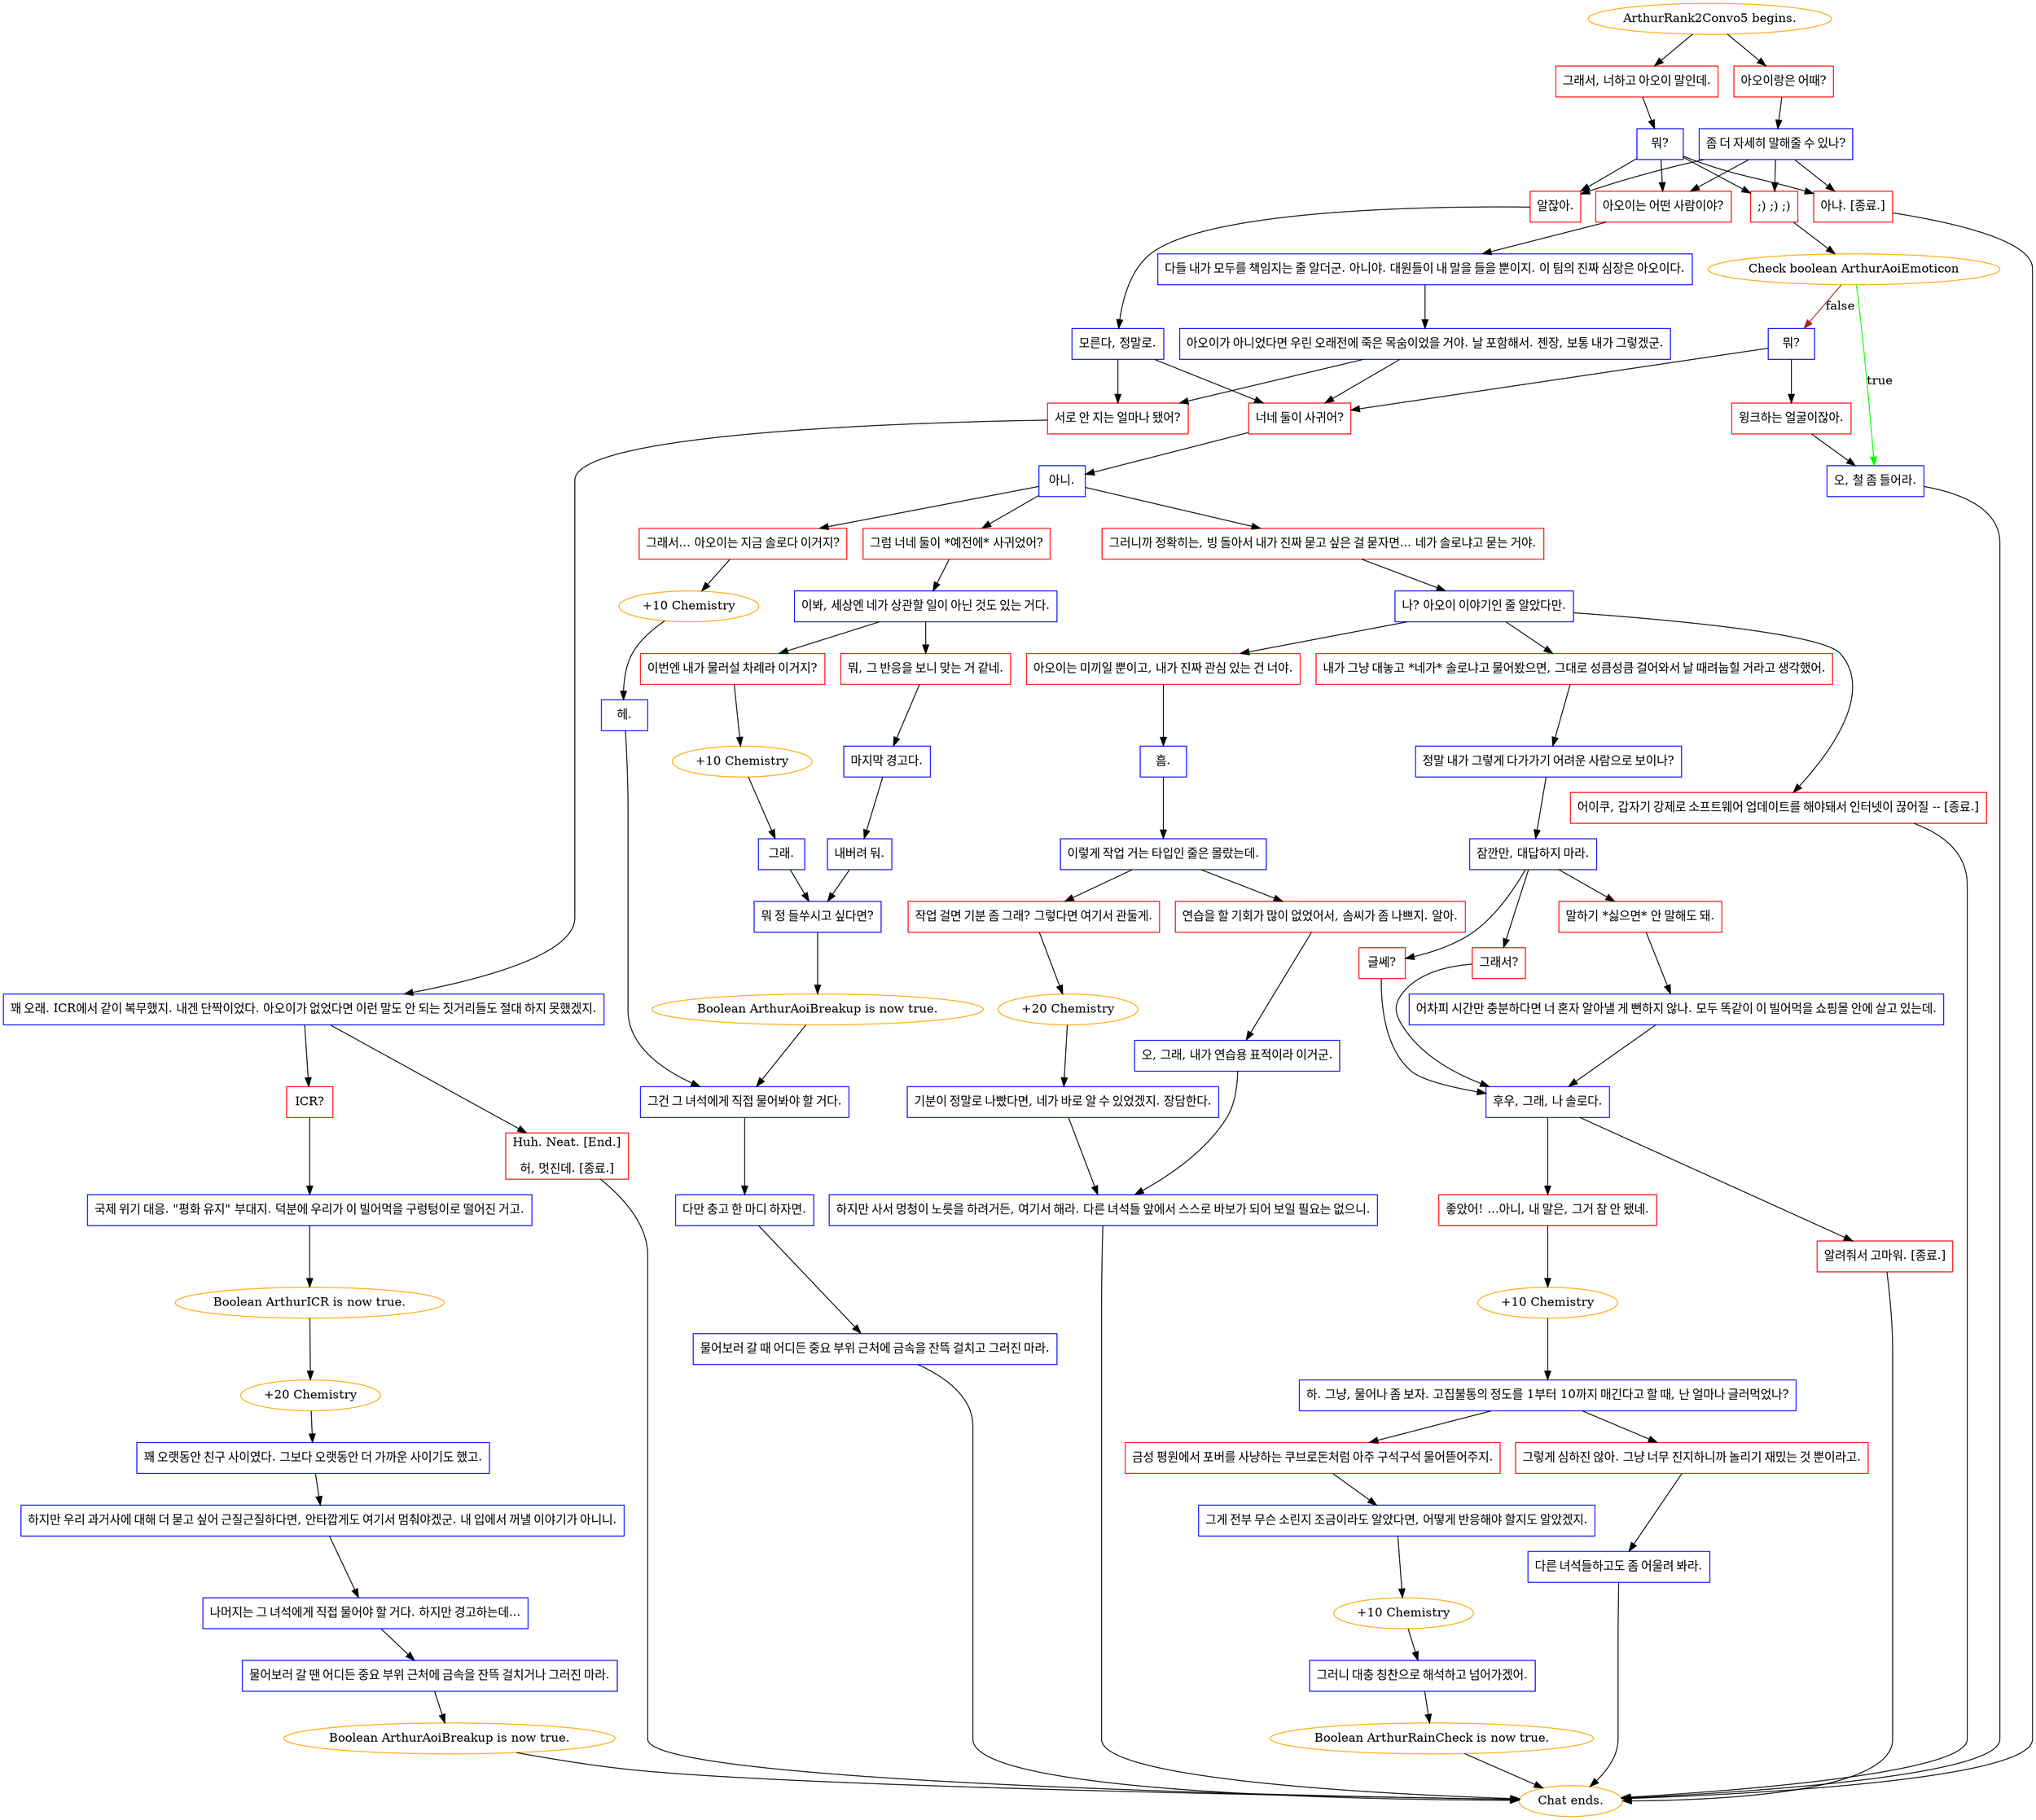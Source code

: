 digraph {
	"ArthurRank2Convo5 begins." [color=orange];
		"ArthurRank2Convo5 begins." -> j2176635239;
		"ArthurRank2Convo5 begins." -> j3351293918;
	j2176635239 [label="아오이랑은 어때?",shape=box,color=red];
		j2176635239 -> j2260942965;
	j3351293918 [label="그래서, 너하고 아오이 말인데.",shape=box,color=red];
		j3351293918 -> j3020769182;
	j2260942965 [label="좀 더 자세히 말해줄 수 있나?",shape=box,color=blue];
		j2260942965 -> j3690485479;
		j2260942965 -> j247983403;
		j2260942965 -> j3444455187;
		j2260942965 -> j3671597595;
	j3020769182 [label="뭐?",shape=box,color=blue];
		j3020769182 -> j3690485479;
		j3020769182 -> j247983403;
		j3020769182 -> j3444455187;
		j3020769182 -> j3671597595;
	j3690485479 [label="아오이는 어떤 사람이야?",shape=box,color=red];
		j3690485479 -> j2637533210;
	j247983403 [label="알잖아.",shape=box,color=red];
		j247983403 -> j211672769;
	j3444455187 [label=";) ;) ;)",shape=box,color=red];
		j3444455187 -> j2572511845;
	j3671597595 [label="아냐. [종료.]",shape=box,color=red];
		j3671597595 -> "Chat ends.";
	j2637533210 [label="다들 내가 모두를 책임지는 줄 알더군. 아니야. 대원들이 내 말을 들을 뿐이지. 이 팀의 진짜 심장은 아오이다.",shape=box,color=blue];
		j2637533210 -> j4207693330;
	j211672769 [label="모른다, 정말로.",shape=box,color=blue];
		j211672769 -> j2600223268;
		j211672769 -> j3277399513;
	j2572511845 [label="Check boolean ArthurAoiEmoticon",color=orange];
		j2572511845 -> j3330183281 [label=true,color=green];
		j2572511845 -> j955052517 [label=false,color=brown];
	"Chat ends." [color=orange];
	j4207693330 [label="아오이가 아니었다면 우린 오래전에 죽은 목숨이었을 거야. 날 포함해서. 젠장, 보통 내가 그렇겠군.",shape=box,color=blue];
		j4207693330 -> j3277399513;
		j4207693330 -> j2600223268;
	j2600223268 [label="너네 둘이 사귀어?",shape=box,color=red];
		j2600223268 -> j3052426279;
	j3277399513 [label="서로 안 지는 얼마나 됐어?",shape=box,color=red];
		j3277399513 -> j161785702;
	j3330183281 [label="오, 철 좀 들어라.",shape=box,color=blue];
		j3330183281 -> "Chat ends.";
	j955052517 [label="뭐?",shape=box,color=blue];
		j955052517 -> j414857129;
		j955052517 -> j2600223268;
	j3052426279 [label="아니.",shape=box,color=blue];
		j3052426279 -> j89295645;
		j3052426279 -> j2684286305;
		j3052426279 -> j1414553230;
	j161785702 [label="꽤 오래. ICR에서 같이 복무했지. 내겐 단짝이었다. 아오이가 없었다면 이런 말도 안 되는 짓거리들도 절대 하지 못했겠지.",shape=box,color=blue];
		j161785702 -> j2667678340;
		j161785702 -> j466113777;
	j414857129 [label="윙크하는 얼굴이잖아.",shape=box,color=red];
		j414857129 -> j3330183281;
	j89295645 [label="그래서... 아오이는 지금 솔로다 이거지?",shape=box,color=red];
		j89295645 -> j3626501315;
	j2684286305 [label="그럼 너네 둘이 *예전에* 사귀었어?",shape=box,color=red];
		j2684286305 -> j3155398480;
	j1414553230 [label="그러니까 정확히는, 빙 돌아서 내가 진짜 묻고 싶은 걸 묻자면... 네가 솔로냐고 묻는 거야.",shape=box,color=red];
		j1414553230 -> j2431419089;
	j2667678340 [label="ICR?",shape=box,color=red];
		j2667678340 -> j3882800722;
	j466113777 [label="Huh. Neat. [End.]
허, 멋진데. [종료.]",shape=box,color=red];
		j466113777 -> "Chat ends.";
	j3626501315 [label="+10 Chemistry",color=orange];
		j3626501315 -> j3441820856;
	j3155398480 [label="이봐, 세상엔 네가 상관할 일이 아닌 것도 있는 거다.",shape=box,color=blue];
		j3155398480 -> j4041906624;
		j3155398480 -> j523092007;
	j2431419089 [label="나? 아오이 이야기인 줄 알았다만.",shape=box,color=blue];
		j2431419089 -> j1289784806;
		j2431419089 -> j3080364098;
		j2431419089 -> j3443822491;
	j3882800722 [label="국제 위기 대응. \"평화 유지\" 부대지. 덕분에 우리가 이 빌어먹을 구렁텅이로 떨어진 거고.",shape=box,color=blue];
		j3882800722 -> j3104553678;
	j3441820856 [label="헤.",shape=box,color=blue];
		j3441820856 -> j1515901406;
	j4041906624 [label="뭐, 그 반응을 보니 맞는 거 같네.",shape=box,color=red];
		j4041906624 -> j727027495;
	j523092007 [label="이번엔 내가 물러설 차례라 이거지?",shape=box,color=red];
		j523092007 -> j1229296529;
	j1289784806 [label="아오이는 미끼일 뿐이고, 내가 진짜 관심 있는 건 너야.",shape=box,color=red];
		j1289784806 -> j441317957;
	j3080364098 [label="내가 그냥 대놓고 *네가* 솔로냐고 물어봤으면, 그대로 성큼성큼 걸어와서 날 때려눕힐 거라고 생각했어.",shape=box,color=red];
		j3080364098 -> j2587173592;
	j3443822491 [label="어이쿠, 갑자기 강제로 소프트웨어 업데이트를 해야돼서 인터넷이 끊어질 -- [종료.]",shape=box,color=red];
		j3443822491 -> "Chat ends.";
	j3104553678 [label="Boolean ArthurICR is now true.",color=orange];
		j3104553678 -> j208033121;
	j1515901406 [label="그건 그 녀석에게 직접 물어봐야 할 거다.",shape=box,color=blue];
		j1515901406 -> j145033157;
	j727027495 [label="마지막 경고다.",shape=box,color=blue];
		j727027495 -> j2519149412;
	j1229296529 [label="+10 Chemistry",color=orange];
		j1229296529 -> j41401891;
	j441317957 [label="흠.",shape=box,color=blue];
		j441317957 -> j1675117971;
	j2587173592 [label="정말 내가 그렇게 다가가기 어려운 사람으로 보이나?",shape=box,color=blue];
		j2587173592 -> j2834638430;
	j208033121 [label="+20 Chemistry",color=orange];
		j208033121 -> j3574058488;
	j145033157 [label="다만 충고 한 마디 하자면.",shape=box,color=blue];
		j145033157 -> j4031457923;
	j2519149412 [label="내버려 둬.",shape=box,color=blue];
		j2519149412 -> j1473050771;
	j41401891 [label="그래.",shape=box,color=blue];
		j41401891 -> j1473050771;
	j1675117971 [label="이렇게 작업 거는 타입인 줄은 몰랐는데.",shape=box,color=blue];
		j1675117971 -> j423256954;
		j1675117971 -> j3416760418;
	j2834638430 [label="잠깐만, 대답하지 마라.",shape=box,color=blue];
		j2834638430 -> j43438930;
		j2834638430 -> j2883540170;
		j2834638430 -> j3587954493;
	j3574058488 [label="꽤 오랫동안 친구 사이였다. 그보다 오랫동안 더 가까운 사이기도 했고.",shape=box,color=blue];
		j3574058488 -> j3596174210;
	j4031457923 [label="물어보러 갈 때 어디든 중요 부위 근처에 금속을 잔뜩 걸치고 그러진 마라.",shape=box,color=blue];
		j4031457923 -> "Chat ends.";
	j1473050771 [label="뭐 정 들쑤시고 싶다면?",shape=box,color=blue];
		j1473050771 -> j2333274576;
	j423256954 [label="작업 걸면 기분 좀 그래? 그렇다면 여기서 관둘게.",shape=box,color=red];
		j423256954 -> j397586353;
	j3416760418 [label="연습을 할 기회가 많이 없었어서, 솜씨가 좀 나쁘지. 알아.",shape=box,color=red];
		j3416760418 -> j54309476;
	j43438930 [label="글쎄?",shape=box,color=red];
		j43438930 -> j997841654;
	j2883540170 [label="그래서?",shape=box,color=red];
		j2883540170 -> j997841654;
	j3587954493 [label="말하기 *싫으면* 안 말해도 돼.",shape=box,color=red];
		j3587954493 -> j204062127;
	j3596174210 [label="하지만 우리 과거사에 대해 더 묻고 싶어 근질근질하다면, 안타깝게도 여기서 멈춰야겠군. 내 입에서 꺼낼 이야기가 아니니.",shape=box,color=blue];
		j3596174210 -> j2107344252;
	j2333274576 [label="Boolean ArthurAoiBreakup is now true.",color=orange];
		j2333274576 -> j1515901406;
	j397586353 [label="+20 Chemistry",color=orange];
		j397586353 -> j173642315;
	j54309476 [label="오, 그래, 내가 연습용 표적이라 이거군.",shape=box,color=blue];
		j54309476 -> j2841065583;
	j997841654 [label="후우, 그래, 나 솔로다.",shape=box,color=blue];
		j997841654 -> j4039246766;
		j997841654 -> j4268578497;
	j204062127 [label="어차피 시간만 충분하다면 너 혼자 알아낼 게 뻔하지 않나. 모두 똑같이 이 빌어먹을 쇼핑몰 안에 살고 있는데.",shape=box,color=blue];
		j204062127 -> j997841654;
	j2107344252 [label="나머지는 그 녀석에게 직접 물어야 할 거다. 하지만 경고하는데...",shape=box,color=blue];
		j2107344252 -> j2491273015;
	j173642315 [label="기분이 정말로 나빴다면, 네가 바로 알 수 있었겠지. 장담한다.",shape=box,color=blue];
		j173642315 -> j2841065583;
	j2841065583 [label="하지만 사서 멍청이 노릇을 하려거든, 여기서 해라. 다른 녀석들 앞에서 스스로 바보가 되어 보일 필요는 없으니.",shape=box,color=blue];
		j2841065583 -> "Chat ends.";
	j4039246766 [label="좋았어! ...아니, 내 말은, 그거 참 안 됐네.",shape=box,color=red];
		j4039246766 -> j1924868928;
	j4268578497 [label="알려줘서 고마워. [종료.]",shape=box,color=red];
		j4268578497 -> "Chat ends.";
	j2491273015 [label="물어보러 갈 땐 어디든 중요 부위 근처에 금속을 잔뜩 걸치거나 그러진 마라.",shape=box,color=blue];
		j2491273015 -> j122023758;
	j1924868928 [label="+10 Chemistry",color=orange];
		j1924868928 -> j3505694792;
	j122023758 [label="Boolean ArthurAoiBreakup is now true.",color=orange];
		j122023758 -> "Chat ends.";
	j3505694792 [label="하. 그냥, 물어나 좀 보자. 고집불통의 정도를 1부터 10까지 매긴다고 할 때, 난 얼마나 글러먹었나?",shape=box,color=blue];
		j3505694792 -> j1358770109;
		j3505694792 -> j3612443344;
	j1358770109 [label="금성 평원에서 포버를 사냥하는 쿠브로돈처럼 아주 구석구석 물어뜯어주지.",shape=box,color=red];
		j1358770109 -> j73509477;
	j3612443344 [label="그렇게 심하진 않아. 그냥 너무 진지하니까 놀리기 재밌는 것 뿐이라고.",shape=box,color=red];
		j3612443344 -> j1831833605;
	j73509477 [label="그게 전부 무슨 소린지 조금이라도 알았다면, 어떻게 반응해야 할지도 알았겠지.",shape=box,color=blue];
		j73509477 -> j353952476;
	j1831833605 [label="다른 녀석들하고도 좀 어울려 봐라.",shape=box,color=blue];
		j1831833605 -> "Chat ends.";
	j353952476 [label="+10 Chemistry",color=orange];
		j353952476 -> j1727283250;
	j1727283250 [label="그러니 대충 칭찬으로 해석하고 넘어가겠어.",shape=box,color=blue];
		j1727283250 -> j1820130911;
	j1820130911 [label="Boolean ArthurRainCheck is now true.",color=orange];
		j1820130911 -> "Chat ends.";
}